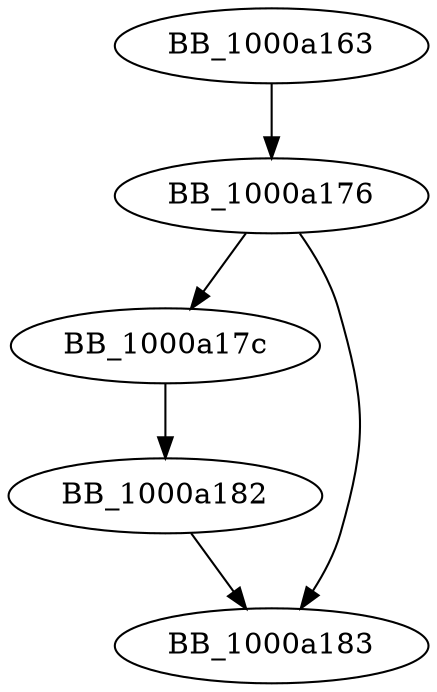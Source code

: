 DiGraph sub_1000A163{
BB_1000a163->BB_1000a176
BB_1000a176->BB_1000a17c
BB_1000a176->BB_1000a183
BB_1000a17c->BB_1000a182
BB_1000a182->BB_1000a183
}
